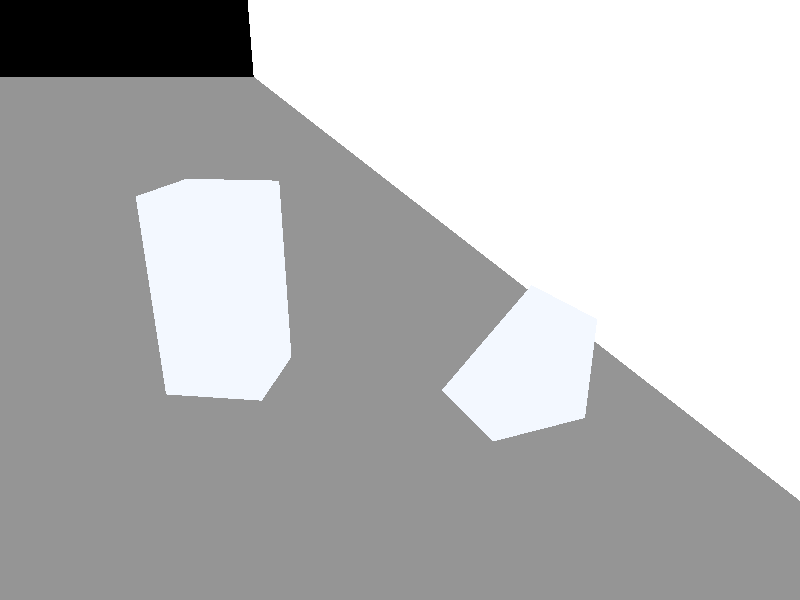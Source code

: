 // various glass finishes, colors and interiors
#include "glass.inc"

#declare Photons=on;

global_settings {
  assumed_gamma 1.0
  max_trace_level 5
  #if (Photons)          // global photon block
    photons {
      //spacing 0.02                 // specify the density of photons
      count 200000               // alternatively use a total number of photons

      //gather min, max            // amount of photons gathered during render [20, 100]
      //media max_steps [,factor]  // media photons
      jitter 1.0                 // jitter phor photon rays
      //max_trace_level 5          // optional separate max_trace_level
      //adc_bailout 1/255          // see global adc_bailout
      //save_file "filename"       // save photons to file
      //load_file "filename"       // load photons from file
      //autostop 0                 // photon autostop option
      //radius 10                  // manually specified search radius
      // (---Adaptive Search Radius---)
      //steps 1
      //expand_thresholds 0.2, 40
    }

  #end
}
            
//--pigments---------------------------------

//  Col_Glass_General

//--objects----------------------------------  

// extrude a closed 2-D shape along an axis
prism {                                
  linear_sweep  // or conic_sweep for tapering to a point
  linear_spline // linear_spline | quadratic_spline | cubic_spline | bezier_spline 
  -0.5,         // height 1
   0.5,         // height 2
  3,           // number of points
  // (--- the <u,v> points ---)
  <0, 0>, <1, 1>, <1, 0>
  // , <0.2,   0.2> // match 2nd point, if quadratic_spline add this
  // , <0.2,  -1.0> // match 1st point, if cubic_spline add this as well as the other
  // [open]
  // [sturm]
  pigment {
    colour Col_Glass_Bluish
  }
  rotate x*-90
  rotate y*-30
  photons{              // creates photon use
    target 1.0          // spacing multiplier for photons hitting the object
    refraction on
    reflection on
  }
  interior {
    ior 1.35
    fade_power 1001
    fade_distance 0.9
    fade_color .98
  }
} 
prism {
  linear_sweep
  linear_spline
  0, 2, 4,
  <0,0>, <0,1>, <1,1>, <1,0>
  pigment {
    colour Col_Glass_Bluish
  }
  translate <-3, 0, 0>
  photons{              // creates photon use
    target 1.0          // spacing multiplier for photons hitting the object
    refraction on
    reflection on
  }
  interior {
    ior 1.35
    fade_power 1001
    fade_distance 0.9
    fade_color .98
  }
}
// An infinite planar surface
// plane {<A, B, C>, D } where: A*x + B*y + C*z = D
plane {
  y, // <X Y Z> unit surface normal, vector points "away from surface"
  0 // distance from the origin in the direction of the surface normal
  hollow on // has an inside pigment?
  pigment {
    colour rgb <.3, .3, .3>
  } 
} 
plane {
  x, // <X Y Z> unit surface normal, vector points "away from surface"
  3 // distance from the origin in the direction of the surface normal
  hollow on // has an inside pigment?
  pigment {
    colour rgb <1, 1, 1>
  }
  finish {
    reflection 0.7
  }
  rotate y*-20
  translate <-1, 0, 0> 
}




//--lights----------------------------------- 

// create a regular point light source
light_source {
  0*x                  // light's position (translated below)
  color rgb <1,1,1>    // light's color
  translate <-20, 40, -20>
}
// create a point "spotlight" (conical directed) light source
light_source {
  0*x                     // light's position (translated below)
  color rgb <1,1,1>       // light's color
  spotlight               // this kind of light source
  translate <-10, 12, -10> // <x y z> position of light
  point_at <-1, 0, 1>      // direction of spotlight
  radius 7                // hotspot (inner, in degrees)
  tightness 50            // tightness of falloff (1...100) lower is softer, higher is tighter
  falloff 8               // intensity falloff radius (outer, in degrees)
}


//--camera-----------------------------------

// perspective (default) camera
camera {
  location  <0.0, 3.0, -5.0>
  look_at   <-1, 0.0,  3>
  right     x*image_width/image_height
}
